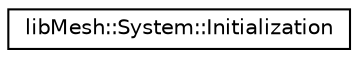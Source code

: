 digraph "类继承关系图"
{
 // INTERACTIVE_SVG=YES
  edge [fontname="Helvetica",fontsize="10",labelfontname="Helvetica",labelfontsize="10"];
  node [fontname="Helvetica",fontsize="10",shape=record];
  rankdir="LR";
  Node1 [label="libMesh::System::Initialization",height=0.2,width=0.4,color="black", fillcolor="white", style="filled",URL="$classlibMesh_1_1System_1_1Initialization.html",tooltip="Abstract base class to be used for system initialization. "];
}
